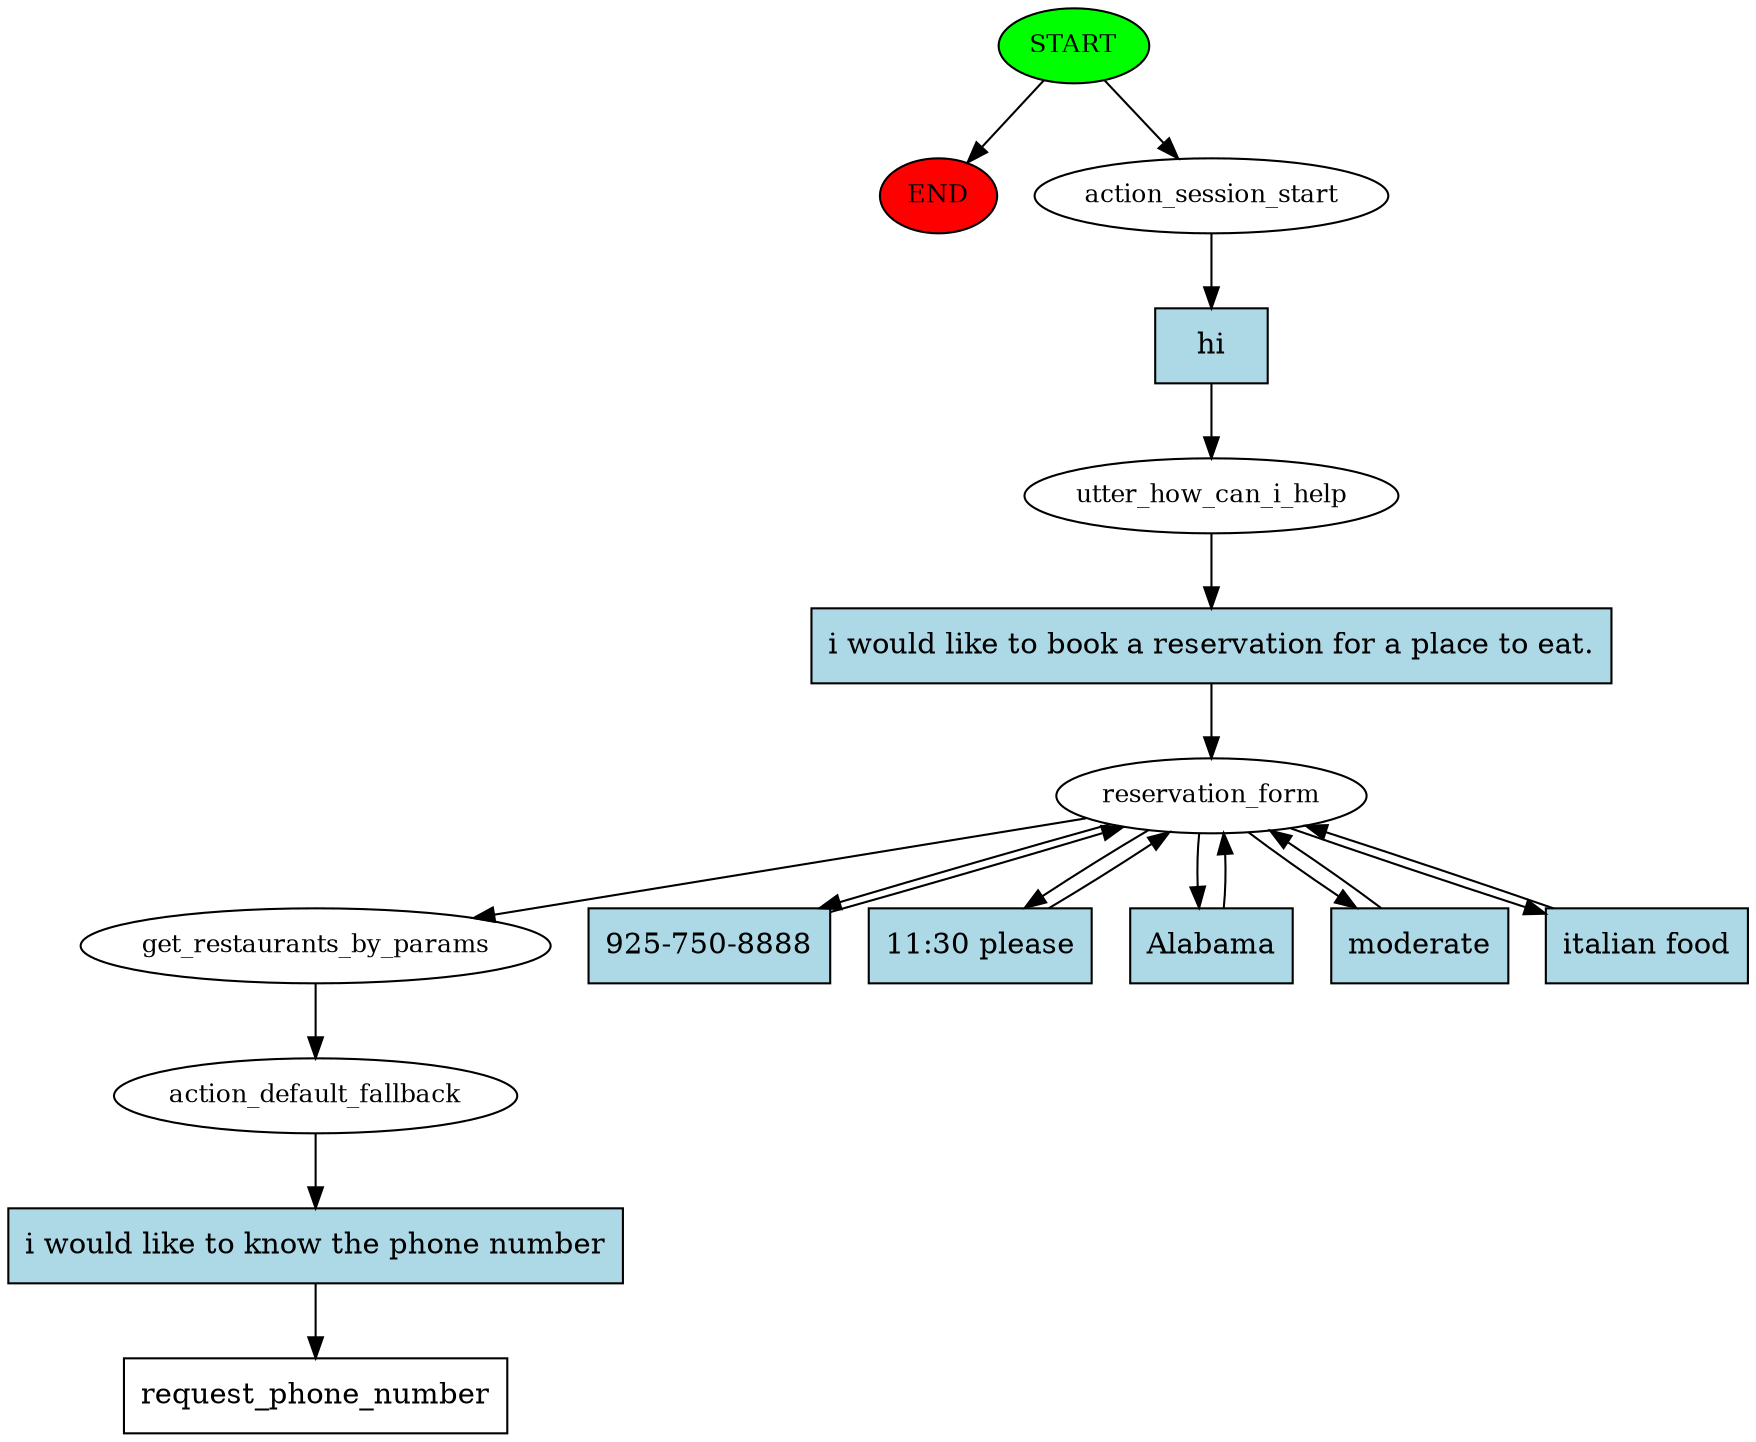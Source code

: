 digraph  {
0 [class="start active", fillcolor=green, fontsize=12, label=START, style=filled];
"-1" [class=end, fillcolor=red, fontsize=12, label=END, style=filled];
1 [class=active, fontsize=12, label=action_session_start];
2 [class=active, fontsize=12, label=utter_how_can_i_help];
3 [class=active, fontsize=12, label=reservation_form];
9 [class=active, fontsize=12, label=get_restaurants_by_params];
10 [class=active, fontsize=12, label=action_default_fallback];
11 [class="intent dashed active", label=request_phone_number, shape=rect];
12 [class="intent active", fillcolor=lightblue, label=hi, shape=rect, style=filled];
13 [class="intent active", fillcolor=lightblue, label="i would like to book a reservation for a place to eat.", shape=rect, style=filled];
14 [class="intent active", fillcolor=lightblue, label="925-750-8888", shape=rect, style=filled];
15 [class="intent active", fillcolor=lightblue, label="11:30 please", shape=rect, style=filled];
16 [class="intent active", fillcolor=lightblue, label=Alabama, shape=rect, style=filled];
17 [class="intent active", fillcolor=lightblue, label=moderate, shape=rect, style=filled];
18 [class="intent active", fillcolor=lightblue, label="italian food", shape=rect, style=filled];
19 [class="intent active", fillcolor=lightblue, label="i would like to know the phone number", shape=rect, style=filled];
0 -> "-1"  [class="", key=NONE, label=""];
0 -> 1  [class=active, key=NONE, label=""];
1 -> 12  [class=active, key=0];
2 -> 13  [class=active, key=0];
3 -> 9  [class=active, key=NONE, label=""];
3 -> 14  [class=active, key=0];
3 -> 15  [class=active, key=0];
3 -> 16  [class=active, key=0];
3 -> 17  [class=active, key=0];
3 -> 18  [class=active, key=0];
9 -> 10  [class=active, key=NONE, label=""];
10 -> 19  [class=active, key=0];
12 -> 2  [class=active, key=0];
13 -> 3  [class=active, key=0];
14 -> 3  [class=active, key=0];
15 -> 3  [class=active, key=0];
16 -> 3  [class=active, key=0];
17 -> 3  [class=active, key=0];
18 -> 3  [class=active, key=0];
19 -> 11  [class=active, key=0];
}
